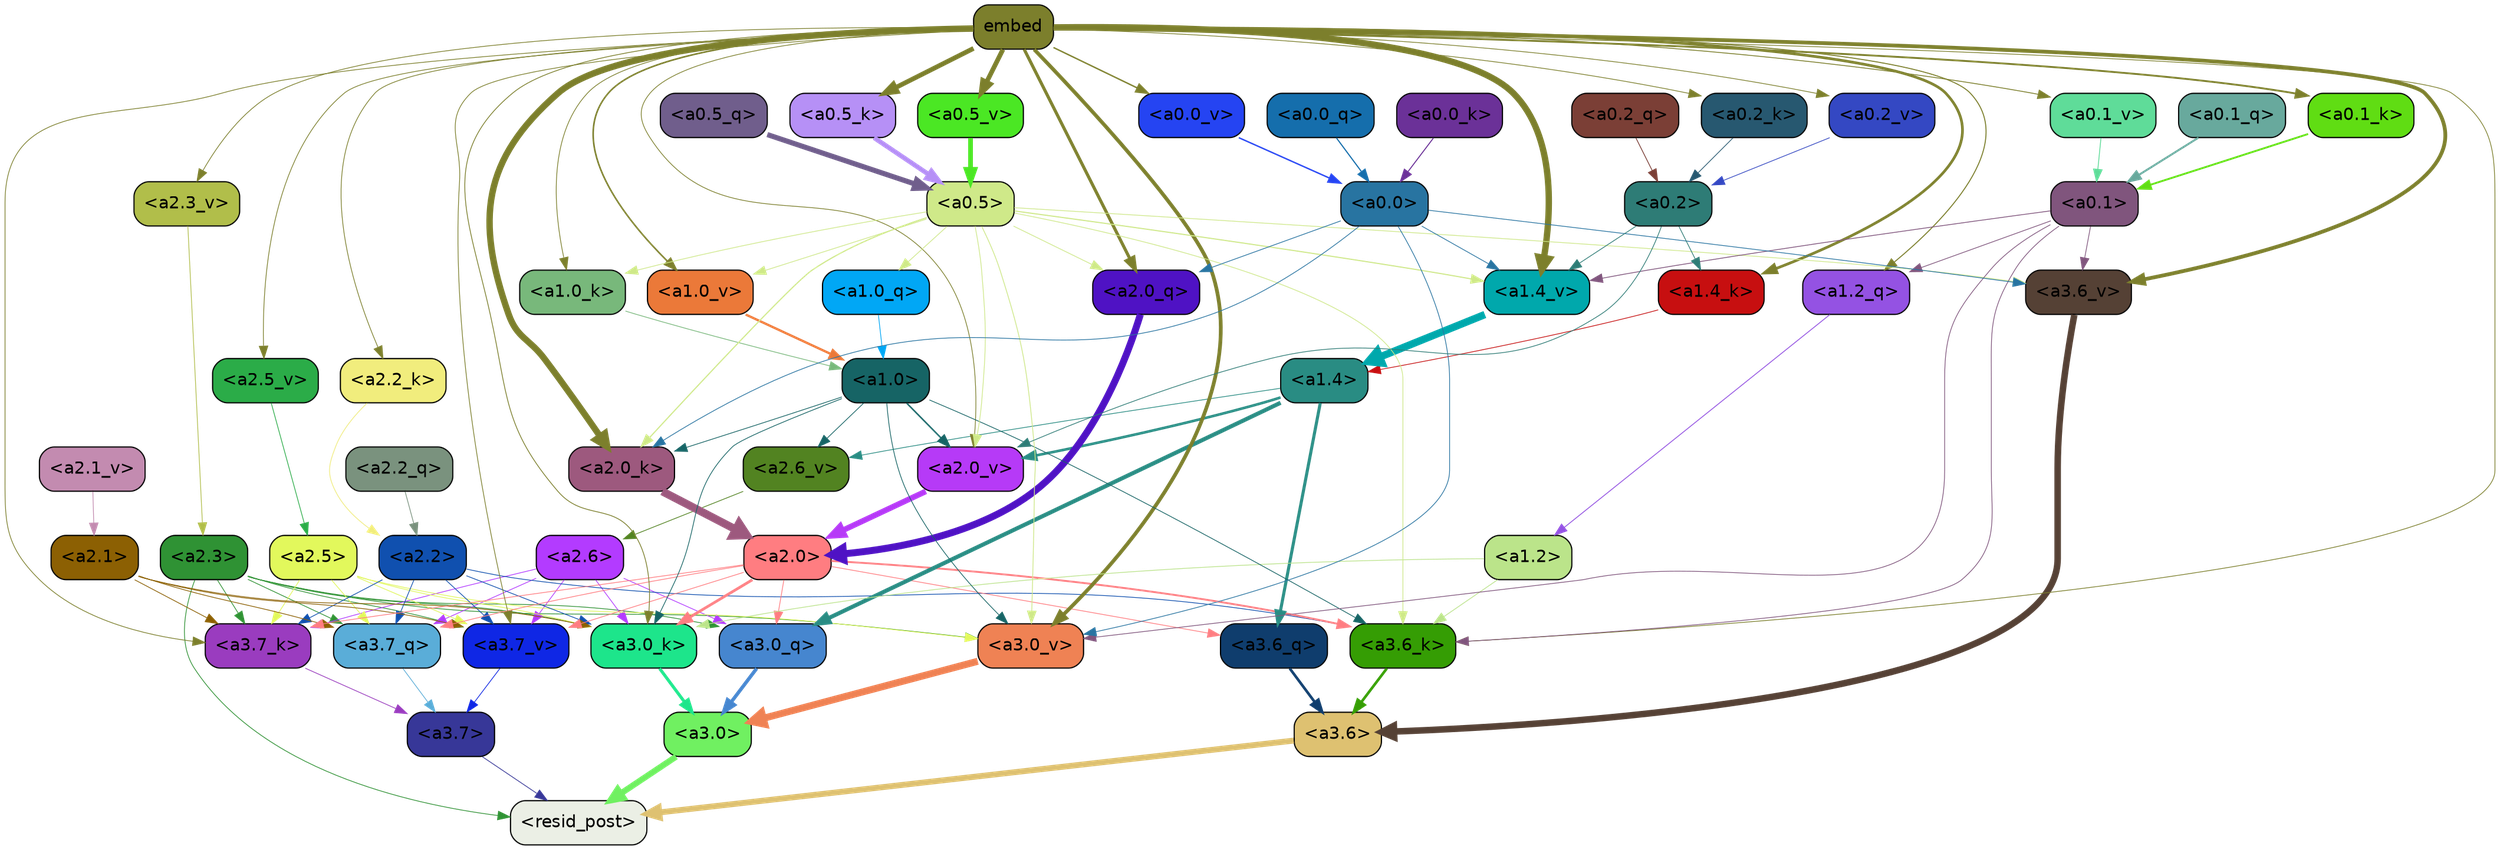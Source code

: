 strict digraph "" {
	graph [bgcolor=transparent,
		layout=dot,
		overlap=false,
		splines=true
	];
	"<a3.7>"	[color=black,
		fillcolor="#373798",
		fontname=Helvetica,
		shape=box,
		style="filled, rounded"];
	"<resid_post>"	[color=black,
		fillcolor="#ebefe5",
		fontname=Helvetica,
		shape=box,
		style="filled, rounded"];
	"<a3.7>" -> "<resid_post>"	[color="#373798",
		penwidth=0.6];
	"<a3.6>"	[color=black,
		fillcolor="#dec171",
		fontname=Helvetica,
		shape=box,
		style="filled, rounded"];
	"<a3.6>" -> "<resid_post>"	[color="#dec171",
		penwidth=4.7534414529800415];
	"<a3.0>"	[color=black,
		fillcolor="#70f061",
		fontname=Helvetica,
		shape=box,
		style="filled, rounded"];
	"<a3.0>" -> "<resid_post>"	[color="#70f061",
		penwidth=4.898576855659485];
	"<a2.3>"	[color=black,
		fillcolor="#2f9234",
		fontname=Helvetica,
		shape=box,
		style="filled, rounded"];
	"<a2.3>" -> "<resid_post>"	[color="#2f9234",
		penwidth=0.6];
	"<a3.7_q>"	[color=black,
		fillcolor="#5aadd8",
		fontname=Helvetica,
		shape=box,
		style="filled, rounded"];
	"<a2.3>" -> "<a3.7_q>"	[color="#2f9234",
		penwidth=0.6];
	"<a3.0_q>"	[color=black,
		fillcolor="#4686cf",
		fontname=Helvetica,
		shape=box,
		style="filled, rounded"];
	"<a2.3>" -> "<a3.0_q>"	[color="#2f9234",
		penwidth=0.6];
	"<a3.7_k>"	[color=black,
		fillcolor="#9a3cbf",
		fontname=Helvetica,
		shape=box,
		style="filled, rounded"];
	"<a2.3>" -> "<a3.7_k>"	[color="#2f9234",
		penwidth=0.6];
	"<a3.0_k>"	[color=black,
		fillcolor="#1de58b",
		fontname=Helvetica,
		shape=box,
		style="filled, rounded"];
	"<a2.3>" -> "<a3.0_k>"	[color="#2f9234",
		penwidth=0.6];
	"<a3.7_v>"	[color=black,
		fillcolor="#0f27e5",
		fontname=Helvetica,
		shape=box,
		style="filled, rounded"];
	"<a2.3>" -> "<a3.7_v>"	[color="#2f9234",
		penwidth=0.6];
	"<a3.0_v>"	[color=black,
		fillcolor="#ef8254",
		fontname=Helvetica,
		shape=box,
		style="filled, rounded"];
	"<a2.3>" -> "<a3.0_v>"	[color="#2f9234",
		penwidth=0.6];
	"<a3.7_q>" -> "<a3.7>"	[color="#5aadd8",
		penwidth=0.6];
	"<a3.6_q>"	[color=black,
		fillcolor="#0f3d6d",
		fontname=Helvetica,
		shape=box,
		style="filled, rounded"];
	"<a3.6_q>" -> "<a3.6>"	[color="#0f3d6d",
		penwidth=2.160832464694977];
	"<a3.0_q>" -> "<a3.0>"	[color="#4686cf",
		penwidth=2.870753765106201];
	"<a3.7_k>" -> "<a3.7>"	[color="#9a3cbf",
		penwidth=0.6];
	"<a3.6_k>"	[color=black,
		fillcolor="#359d04",
		fontname=Helvetica,
		shape=box,
		style="filled, rounded"];
	"<a3.6_k>" -> "<a3.6>"	[color="#359d04",
		penwidth=2.13908451795578];
	"<a3.0_k>" -> "<a3.0>"	[color="#1de58b",
		penwidth=2.520303964614868];
	"<a3.7_v>" -> "<a3.7>"	[color="#0f27e5",
		penwidth=0.6];
	"<a3.6_v>"	[color=black,
		fillcolor="#554135",
		fontname=Helvetica,
		shape=box,
		style="filled, rounded"];
	"<a3.6_v>" -> "<a3.6>"	[color="#554135",
		penwidth=5.297133803367615];
	"<a3.0_v>" -> "<a3.0>"	[color="#ef8254",
		penwidth=5.680712580680847];
	"<a2.6>"	[color=black,
		fillcolor="#b33bff",
		fontname=Helvetica,
		shape=box,
		style="filled, rounded"];
	"<a2.6>" -> "<a3.7_q>"	[color="#b33bff",
		penwidth=0.6];
	"<a2.6>" -> "<a3.0_q>"	[color="#b33bff",
		penwidth=0.6];
	"<a2.6>" -> "<a3.7_k>"	[color="#b33bff",
		penwidth=0.6];
	"<a2.6>" -> "<a3.0_k>"	[color="#b33bff",
		penwidth=0.6];
	"<a2.6>" -> "<a3.7_v>"	[color="#b33bff",
		penwidth=0.6];
	"<a2.5>"	[color=black,
		fillcolor="#e2f85c",
		fontname=Helvetica,
		shape=box,
		style="filled, rounded"];
	"<a2.5>" -> "<a3.7_q>"	[color="#e2f85c",
		penwidth=0.6];
	"<a2.5>" -> "<a3.7_k>"	[color="#e2f85c",
		penwidth=0.6];
	"<a2.5>" -> "<a3.0_k>"	[color="#e2f85c",
		penwidth=0.6];
	"<a2.5>" -> "<a3.7_v>"	[color="#e2f85c",
		penwidth=0.6];
	"<a2.5>" -> "<a3.0_v>"	[color="#e2f85c",
		penwidth=0.6];
	"<a2.2>"	[color=black,
		fillcolor="#1050af",
		fontname=Helvetica,
		shape=box,
		style="filled, rounded"];
	"<a2.2>" -> "<a3.7_q>"	[color="#1050af",
		penwidth=0.6];
	"<a2.2>" -> "<a3.7_k>"	[color="#1050af",
		penwidth=0.6];
	"<a2.2>" -> "<a3.6_k>"	[color="#1050af",
		penwidth=0.6];
	"<a2.2>" -> "<a3.0_k>"	[color="#1050af",
		penwidth=0.6];
	"<a2.2>" -> "<a3.7_v>"	[color="#1050af",
		penwidth=0.6];
	"<a2.1>"	[color=black,
		fillcolor="#8c6003",
		fontname=Helvetica,
		shape=box,
		style="filled, rounded"];
	"<a2.1>" -> "<a3.7_q>"	[color="#8c6003",
		penwidth=0.6];
	"<a2.1>" -> "<a3.7_k>"	[color="#8c6003",
		penwidth=0.6];
	"<a2.1>" -> "<a3.0_k>"	[color="#8c6003",
		penwidth=0.6];
	"<a2.1>" -> "<a3.7_v>"	[color="#8c6003",
		penwidth=0.6];
	"<a2.0>"	[color=black,
		fillcolor="#ff7d81",
		fontname=Helvetica,
		shape=box,
		style="filled, rounded"];
	"<a2.0>" -> "<a3.7_q>"	[color="#ff7d81",
		penwidth=0.6];
	"<a2.0>" -> "<a3.6_q>"	[color="#ff7d81",
		penwidth=0.6];
	"<a2.0>" -> "<a3.0_q>"	[color="#ff7d81",
		penwidth=0.6];
	"<a2.0>" -> "<a3.7_k>"	[color="#ff7d81",
		penwidth=0.6];
	"<a2.0>" -> "<a3.6_k>"	[color="#ff7d81",
		penwidth=1.4957321882247925];
	"<a2.0>" -> "<a3.0_k>"	[color="#ff7d81",
		penwidth=2.18752121925354];
	"<a2.0>" -> "<a3.7_v>"	[color="#ff7d81",
		penwidth=0.6];
	"<a1.4>"	[color=black,
		fillcolor="#298c83",
		fontname=Helvetica,
		shape=box,
		style="filled, rounded"];
	"<a1.4>" -> "<a3.6_q>"	[color="#298c83",
		penwidth=2.4829938411712646];
	"<a1.4>" -> "<a3.0_q>"	[color="#298c83",
		penwidth=3.299744725227356];
	"<a2.6_v>"	[color=black,
		fillcolor="#528321",
		fontname=Helvetica,
		shape=box,
		style="filled, rounded"];
	"<a1.4>" -> "<a2.6_v>"	[color="#298c83",
		penwidth=0.6];
	"<a2.0_v>"	[color=black,
		fillcolor="#b63af7",
		fontname=Helvetica,
		shape=box,
		style="filled, rounded"];
	"<a1.4>" -> "<a2.0_v>"	[color="#298c83",
		penwidth=2.092592429369688];
	embed	[color=black,
		fillcolor="#7c7f2c",
		fontname=Helvetica,
		shape=box,
		style="filled, rounded"];
	embed -> "<a3.7_k>"	[color="#7c7f2c",
		penwidth=0.6];
	embed -> "<a3.6_k>"	[color="#7c7f2c",
		penwidth=0.6];
	embed -> "<a3.0_k>"	[color="#7c7f2c",
		penwidth=0.6394047290086746];
	embed -> "<a3.7_v>"	[color="#7c7f2c",
		penwidth=0.6];
	embed -> "<a3.6_v>"	[color="#7c7f2c",
		penwidth=3.067279100418091];
	embed -> "<a3.0_v>"	[color="#7c7f2c",
		penwidth=3.0212591886520386];
	"<a2.0_q>"	[color=black,
		fillcolor="#4f12c4",
		fontname=Helvetica,
		shape=box,
		style="filled, rounded"];
	embed -> "<a2.0_q>"	[color="#7c7f2c",
		penwidth=2.5355080366134644];
	"<a2.2_k>"	[color=black,
		fillcolor="#f1ed7d",
		fontname=Helvetica,
		shape=box,
		style="filled, rounded"];
	embed -> "<a2.2_k>"	[color="#7c7f2c",
		penwidth=0.6];
	"<a2.0_k>"	[color=black,
		fillcolor="#9d597e",
		fontname=Helvetica,
		shape=box,
		style="filled, rounded"];
	embed -> "<a2.0_k>"	[color="#7c7f2c",
		penwidth=5.2180726528167725];
	"<a2.5_v>"	[color=black,
		fillcolor="#2bac48",
		fontname=Helvetica,
		shape=box,
		style="filled, rounded"];
	embed -> "<a2.5_v>"	[color="#7c7f2c",
		penwidth=0.6];
	"<a2.3_v>"	[color=black,
		fillcolor="#b1be4a",
		fontname=Helvetica,
		shape=box,
		style="filled, rounded"];
	embed -> "<a2.3_v>"	[color="#7c7f2c",
		penwidth=0.6];
	embed -> "<a2.0_v>"	[color="#7c7f2c",
		penwidth=0.6];
	"<a1.2_q>"	[color=black,
		fillcolor="#9452e3",
		fontname=Helvetica,
		shape=box,
		style="filled, rounded"];
	embed -> "<a1.2_q>"	[color="#7c7f2c",
		penwidth=0.8094894886016846];
	"<a1.4_k>"	[color=black,
		fillcolor="#c70f10",
		fontname=Helvetica,
		shape=box,
		style="filled, rounded"];
	embed -> "<a1.4_k>"	[color="#7c7f2c",
		penwidth=2.1732678413391113];
	"<a1.0_k>"	[color=black,
		fillcolor="#78b87b",
		fontname=Helvetica,
		shape=box,
		style="filled, rounded"];
	embed -> "<a1.0_k>"	[color="#7c7f2c",
		penwidth=0.6];
	"<a1.4_v>"	[color=black,
		fillcolor="#00a8ac",
		fontname=Helvetica,
		shape=box,
		style="filled, rounded"];
	embed -> "<a1.4_v>"	[color="#7c7f2c",
		penwidth=5.162249565124512];
	"<a1.0_v>"	[color=black,
		fillcolor="#eb7939",
		fontname=Helvetica,
		shape=box,
		style="filled, rounded"];
	embed -> "<a1.0_v>"	[color="#7c7f2c",
		penwidth=1.26457279920578];
	"<a0.5_k>"	[color=black,
		fillcolor="#b690f6",
		fontname=Helvetica,
		shape=box,
		style="filled, rounded"];
	embed -> "<a0.5_k>"	[color="#7c7f2c",
		penwidth=3.7953668534755707];
	"<a0.2_k>"	[color=black,
		fillcolor="#275870",
		fontname=Helvetica,
		shape=box,
		style="filled, rounded"];
	embed -> "<a0.2_k>"	[color="#7c7f2c",
		penwidth=0.6];
	"<a0.1_k>"	[color=black,
		fillcolor="#60dd13",
		fontname=Helvetica,
		shape=box,
		style="filled, rounded"];
	embed -> "<a0.1_k>"	[color="#7c7f2c",
		penwidth=1.4836058616638184];
	"<a0.5_v>"	[color=black,
		fillcolor="#4be724",
		fontname=Helvetica,
		shape=box,
		style="filled, rounded"];
	embed -> "<a0.5_v>"	[color="#7c7f2c",
		penwidth=3.8054766058921814];
	"<a0.2_v>"	[color=black,
		fillcolor="#3448c3",
		fontname=Helvetica,
		shape=box,
		style="filled, rounded"];
	embed -> "<a0.2_v>"	[color="#7c7f2c",
		penwidth=0.6];
	"<a0.1_v>"	[color=black,
		fillcolor="#5fdc99",
		fontname=Helvetica,
		shape=box,
		style="filled, rounded"];
	embed -> "<a0.1_v>"	[color="#7c7f2c",
		penwidth=0.6855058670043945];
	"<a0.0_v>"	[color=black,
		fillcolor="#2544f2",
		fontname=Helvetica,
		shape=box,
		style="filled, rounded"];
	embed -> "<a0.0_v>"	[color="#7c7f2c",
		penwidth=1.1353206634521484];
	"<a1.2>"	[color=black,
		fillcolor="#bbe48a",
		fontname=Helvetica,
		shape=box,
		style="filled, rounded"];
	"<a1.2>" -> "<a3.6_k>"	[color="#bbe48a",
		penwidth=0.6];
	"<a1.2>" -> "<a3.0_k>"	[color="#bbe48a",
		penwidth=0.6];
	"<a1.0>"	[color=black,
		fillcolor="#166465",
		fontname=Helvetica,
		shape=box,
		style="filled, rounded"];
	"<a1.0>" -> "<a3.6_k>"	[color="#166465",
		penwidth=0.6];
	"<a1.0>" -> "<a3.0_k>"	[color="#166465",
		penwidth=0.6];
	"<a1.0>" -> "<a3.0_v>"	[color="#166465",
		penwidth=0.6];
	"<a1.0>" -> "<a2.0_k>"	[color="#166465",
		penwidth=0.6];
	"<a1.0>" -> "<a2.6_v>"	[color="#166465",
		penwidth=0.6];
	"<a1.0>" -> "<a2.0_v>"	[color="#166465",
		penwidth=1.2132605910301208];
	"<a0.5>"	[color=black,
		fillcolor="#cfe989",
		fontname=Helvetica,
		shape=box,
		style="filled, rounded"];
	"<a0.5>" -> "<a3.6_k>"	[color="#cfe989",
		penwidth=0.6];
	"<a0.5>" -> "<a3.6_v>"	[color="#cfe989",
		penwidth=0.6];
	"<a0.5>" -> "<a3.0_v>"	[color="#cfe989",
		penwidth=0.648682102560997];
	"<a0.5>" -> "<a2.0_q>"	[color="#cfe989",
		penwidth=0.6];
	"<a0.5>" -> "<a2.0_k>"	[color="#cfe989",
		penwidth=0.9236047863960266];
	"<a0.5>" -> "<a2.0_v>"	[color="#cfe989",
		penwidth=0.6];
	"<a1.0_q>"	[color=black,
		fillcolor="#01a7f5",
		fontname=Helvetica,
		shape=box,
		style="filled, rounded"];
	"<a0.5>" -> "<a1.0_q>"	[color="#cfe989",
		penwidth=0.6];
	"<a0.5>" -> "<a1.0_k>"	[color="#cfe989",
		penwidth=0.6];
	"<a0.5>" -> "<a1.4_v>"	[color="#cfe989",
		penwidth=0.8783596754074097];
	"<a0.5>" -> "<a1.0_v>"	[color="#cfe989",
		penwidth=0.6];
	"<a0.1>"	[color=black,
		fillcolor="#80557d",
		fontname=Helvetica,
		shape=box,
		style="filled, rounded"];
	"<a0.1>" -> "<a3.6_k>"	[color="#80557d",
		penwidth=0.6];
	"<a0.1>" -> "<a3.6_v>"	[color="#80557d",
		penwidth=0.6];
	"<a0.1>" -> "<a3.0_v>"	[color="#80557d",
		penwidth=0.6];
	"<a0.1>" -> "<a1.2_q>"	[color="#80557d",
		penwidth=0.6];
	"<a0.1>" -> "<a1.4_v>"	[color="#80557d",
		penwidth=0.6490728855133057];
	"<a0.0>"	[color=black,
		fillcolor="#2874a1",
		fontname=Helvetica,
		shape=box,
		style="filled, rounded"];
	"<a0.0>" -> "<a3.6_v>"	[color="#2874a1",
		penwidth=0.6];
	"<a0.0>" -> "<a3.0_v>"	[color="#2874a1",
		penwidth=0.6];
	"<a0.0>" -> "<a2.0_q>"	[color="#2874a1",
		penwidth=0.6];
	"<a0.0>" -> "<a2.0_k>"	[color="#2874a1",
		penwidth=0.6];
	"<a0.0>" -> "<a1.4_v>"	[color="#2874a1",
		penwidth=0.6];
	"<a2.2_q>"	[color=black,
		fillcolor="#7a927e",
		fontname=Helvetica,
		shape=box,
		style="filled, rounded"];
	"<a2.2_q>" -> "<a2.2>"	[color="#7a927e",
		penwidth=0.6];
	"<a2.0_q>" -> "<a2.0>"	[color="#4f12c4",
		penwidth=5.681910276412964];
	"<a2.2_k>" -> "<a2.2>"	[color="#f1ed7d",
		penwidth=0.6];
	"<a2.0_k>" -> "<a2.0>"	[color="#9d597e",
		penwidth=6.447777509689331];
	"<a2.6_v>" -> "<a2.6>"	[color="#528321",
		penwidth=0.6];
	"<a2.5_v>" -> "<a2.5>"	[color="#2bac48",
		penwidth=0.6];
	"<a2.3_v>" -> "<a2.3>"	[color="#b1be4a",
		penwidth=0.6];
	"<a2.1_v>"	[color=black,
		fillcolor="#c38bb0",
		fontname=Helvetica,
		shape=box,
		style="filled, rounded"];
	"<a2.1_v>" -> "<a2.1>"	[color="#c38bb0",
		penwidth=0.6];
	"<a2.0_v>" -> "<a2.0>"	[color="#b63af7",
		penwidth=4.5695202350616455];
	"<a0.2>"	[color=black,
		fillcolor="#2e7c76",
		fontname=Helvetica,
		shape=box,
		style="filled, rounded"];
	"<a0.2>" -> "<a2.0_v>"	[color="#2e7c76",
		penwidth=0.6];
	"<a0.2>" -> "<a1.4_k>"	[color="#2e7c76",
		penwidth=0.6];
	"<a0.2>" -> "<a1.4_v>"	[color="#2e7c76",
		penwidth=0.6];
	"<a1.2_q>" -> "<a1.2>"	[color="#9452e3",
		penwidth=0.6769798994064331];
	"<a1.0_q>" -> "<a1.0>"	[color="#01a7f5",
		penwidth=0.6];
	"<a1.4_k>" -> "<a1.4>"	[color="#c70f10",
		penwidth=0.6];
	"<a1.0_k>" -> "<a1.0>"	[color="#78b87b",
		penwidth=0.6];
	"<a1.4_v>" -> "<a1.4>"	[color="#00a8ac",
		penwidth=6.016597509384155];
	"<a1.0_v>" -> "<a1.0>"	[color="#eb7939",
		penwidth=1.8562973737716675];
	"<a0.5_q>"	[color=black,
		fillcolor="#705e8c",
		fontname=Helvetica,
		shape=box,
		style="filled, rounded"];
	"<a0.5_q>" -> "<a0.5>"	[color="#705e8c",
		penwidth=4.176325984299183];
	"<a0.2_q>"	[color=black,
		fillcolor="#7b3f36",
		fontname=Helvetica,
		shape=box,
		style="filled, rounded"];
	"<a0.2_q>" -> "<a0.2>"	[color="#7b3f36",
		penwidth=0.6484866142272949];
	"<a0.1_q>"	[color=black,
		fillcolor="#68a99d",
		fontname=Helvetica,
		shape=box,
		style="filled, rounded"];
	"<a0.1_q>" -> "<a0.1>"	[color="#68a99d",
		penwidth=1.571044921875];
	"<a0.0_q>"	[color=black,
		fillcolor="#156eac",
		fontname=Helvetica,
		shape=box,
		style="filled, rounded"];
	"<a0.0_q>" -> "<a0.0>"	[color="#156eac",
		penwidth=0.9426424503326416];
	"<a0.5_k>" -> "<a0.5>"	[color="#b690f6",
		penwidth=3.7953722774982452];
	"<a0.2_k>" -> "<a0.2>"	[color="#275870",
		penwidth=0.6];
	"<a0.1_k>" -> "<a0.1>"	[color="#60dd13",
		penwidth=1.483607530593872];
	"<a0.0_k>"	[color=black,
		fillcolor="#6b3198",
		fontname=Helvetica,
		shape=box,
		style="filled, rounded"];
	"<a0.0_k>" -> "<a0.0>"	[color="#6b3198",
		penwidth=0.8216795921325684];
	"<a0.5_v>" -> "<a0.5>"	[color="#4be724",
		penwidth=3.805475652217865];
	"<a0.2_v>" -> "<a0.2>"	[color="#3448c3",
		penwidth=0.6];
	"<a0.1_v>" -> "<a0.1>"	[color="#5fdc99",
		penwidth=0.6855120658874512];
	"<a0.0_v>" -> "<a0.0>"	[color="#2544f2",
		penwidth=1.1353182792663574];
}
